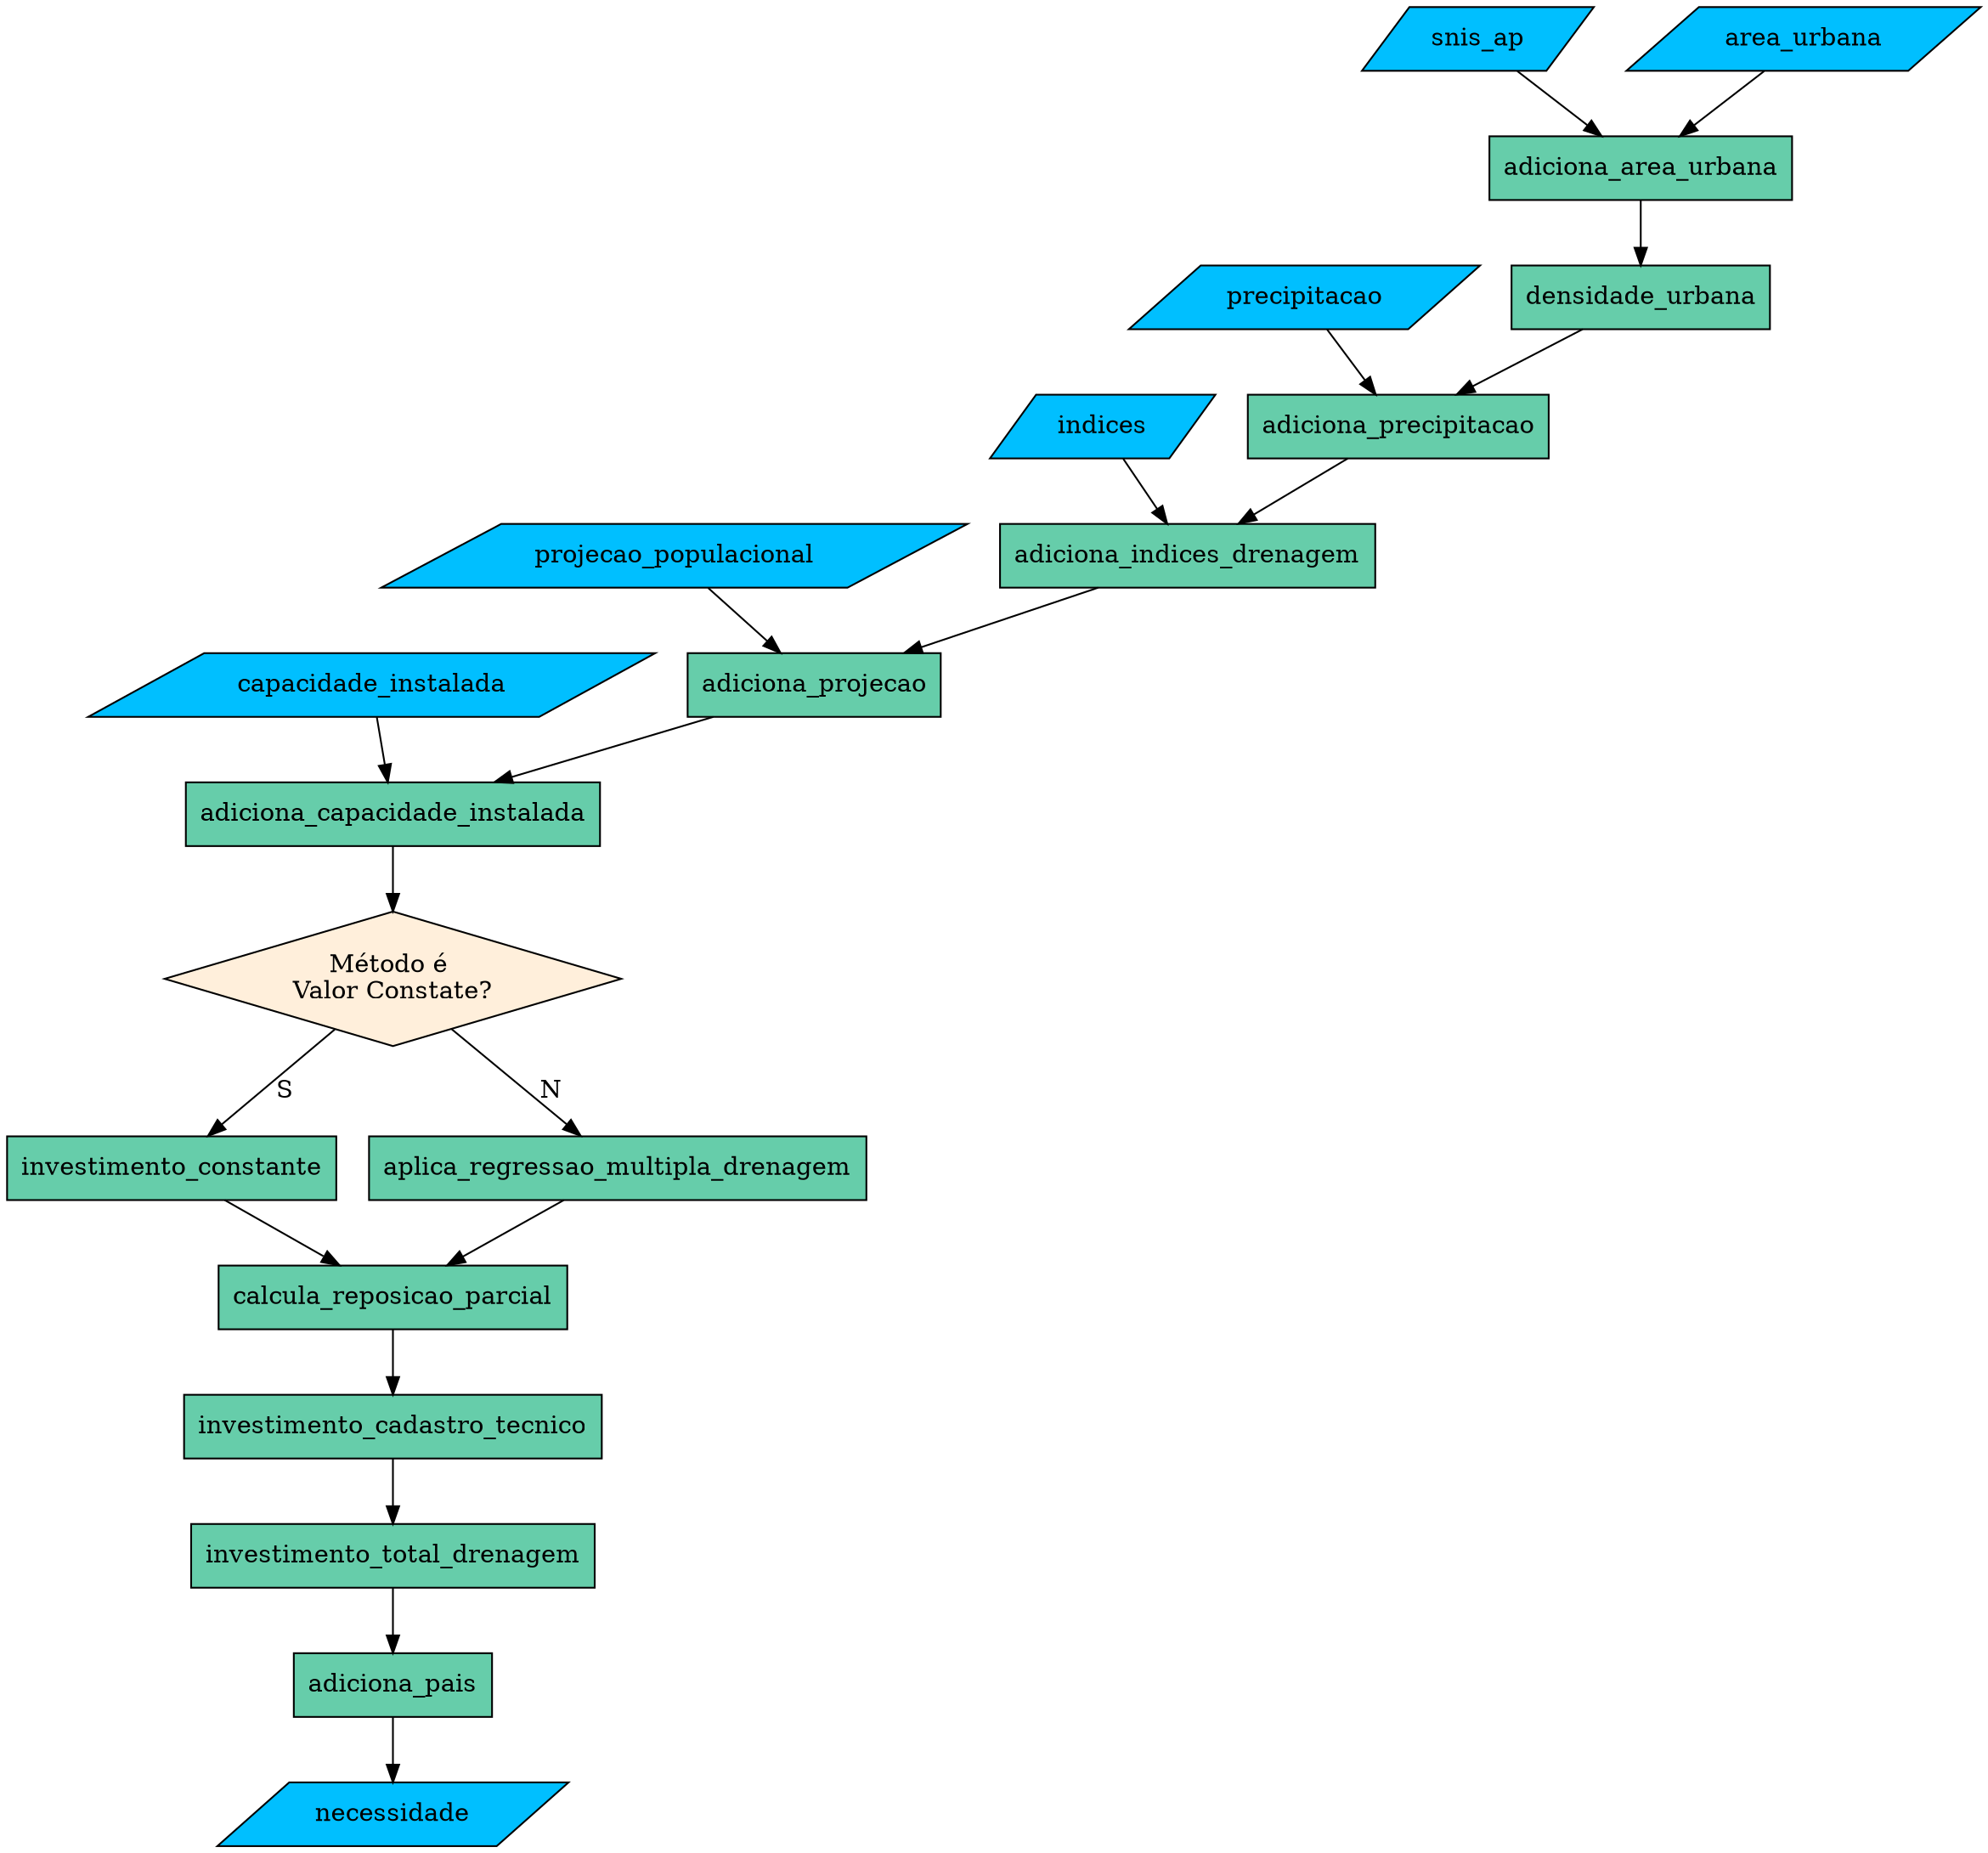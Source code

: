 digraph G {
    fontname = "Segoe UI"
    margin=0

    node [shape=box, style=filled, fillcolor=aquamarine3]
    condition [shape=diamond fillcolor=antiquewhite1 label="Método é \nValor Constate?"]
    snis_ap, area_urbana, precipitacao, capacidade_instalada,
    indices, projecao_populacional, necessidade [shape=parallelogram fillcolor=deepskyblue]

    snis_ap -> adiciona_area_urbana
    area_urbana -> adiciona_area_urbana
    -> densidade_urbana
    -> adiciona_precipitacao
    precipitacao -> adiciona_precipitacao
    -> adiciona_indices_drenagem
    indices -> adiciona_indices_drenagem
    -> adiciona_projecao
    projecao_populacional -> adiciona_projecao
    -> adiciona_capacidade_instalada
    capacidade_instalada -> adiciona_capacidade_instalada
    -> condition
    condition -> investimento_constante[label="S"]
    condition -> aplica_regressao_multipla_drenagem[label="N"]
    investimento_constante -> calcula_reposicao_parcial 
    aplica_regressao_multipla_drenagem -> calcula_reposicao_parcial 
    calcula_reposicao_parcial -> investimento_cadastro_tecnico
    -> investimento_total_drenagem
    -> adiciona_pais
    -> necessidade
}